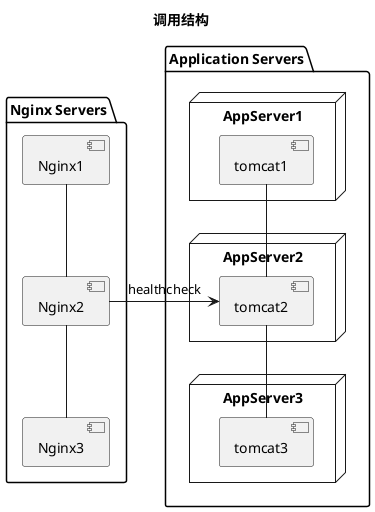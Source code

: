 @startuml

title 调用结构

package "Nginx Servers" {
[Nginx1]
[Nginx2]
[Nginx3]
}

package "Application Servers" {
    node "AppServer1" {
        [tomcat1]
    }
    node "AppServer2" {
        [tomcat2]
    }
    node "AppServer3" {
        [tomcat3]
    }
}


[Nginx1] -down- [Nginx2]
[Nginx2] -down- [Nginx3]

[tomcat1] -down- [tomcat2]
[tomcat2] -down- [tomcat3]

[Nginx2] -right-> [tomcat2] : healthcheck

@enduml